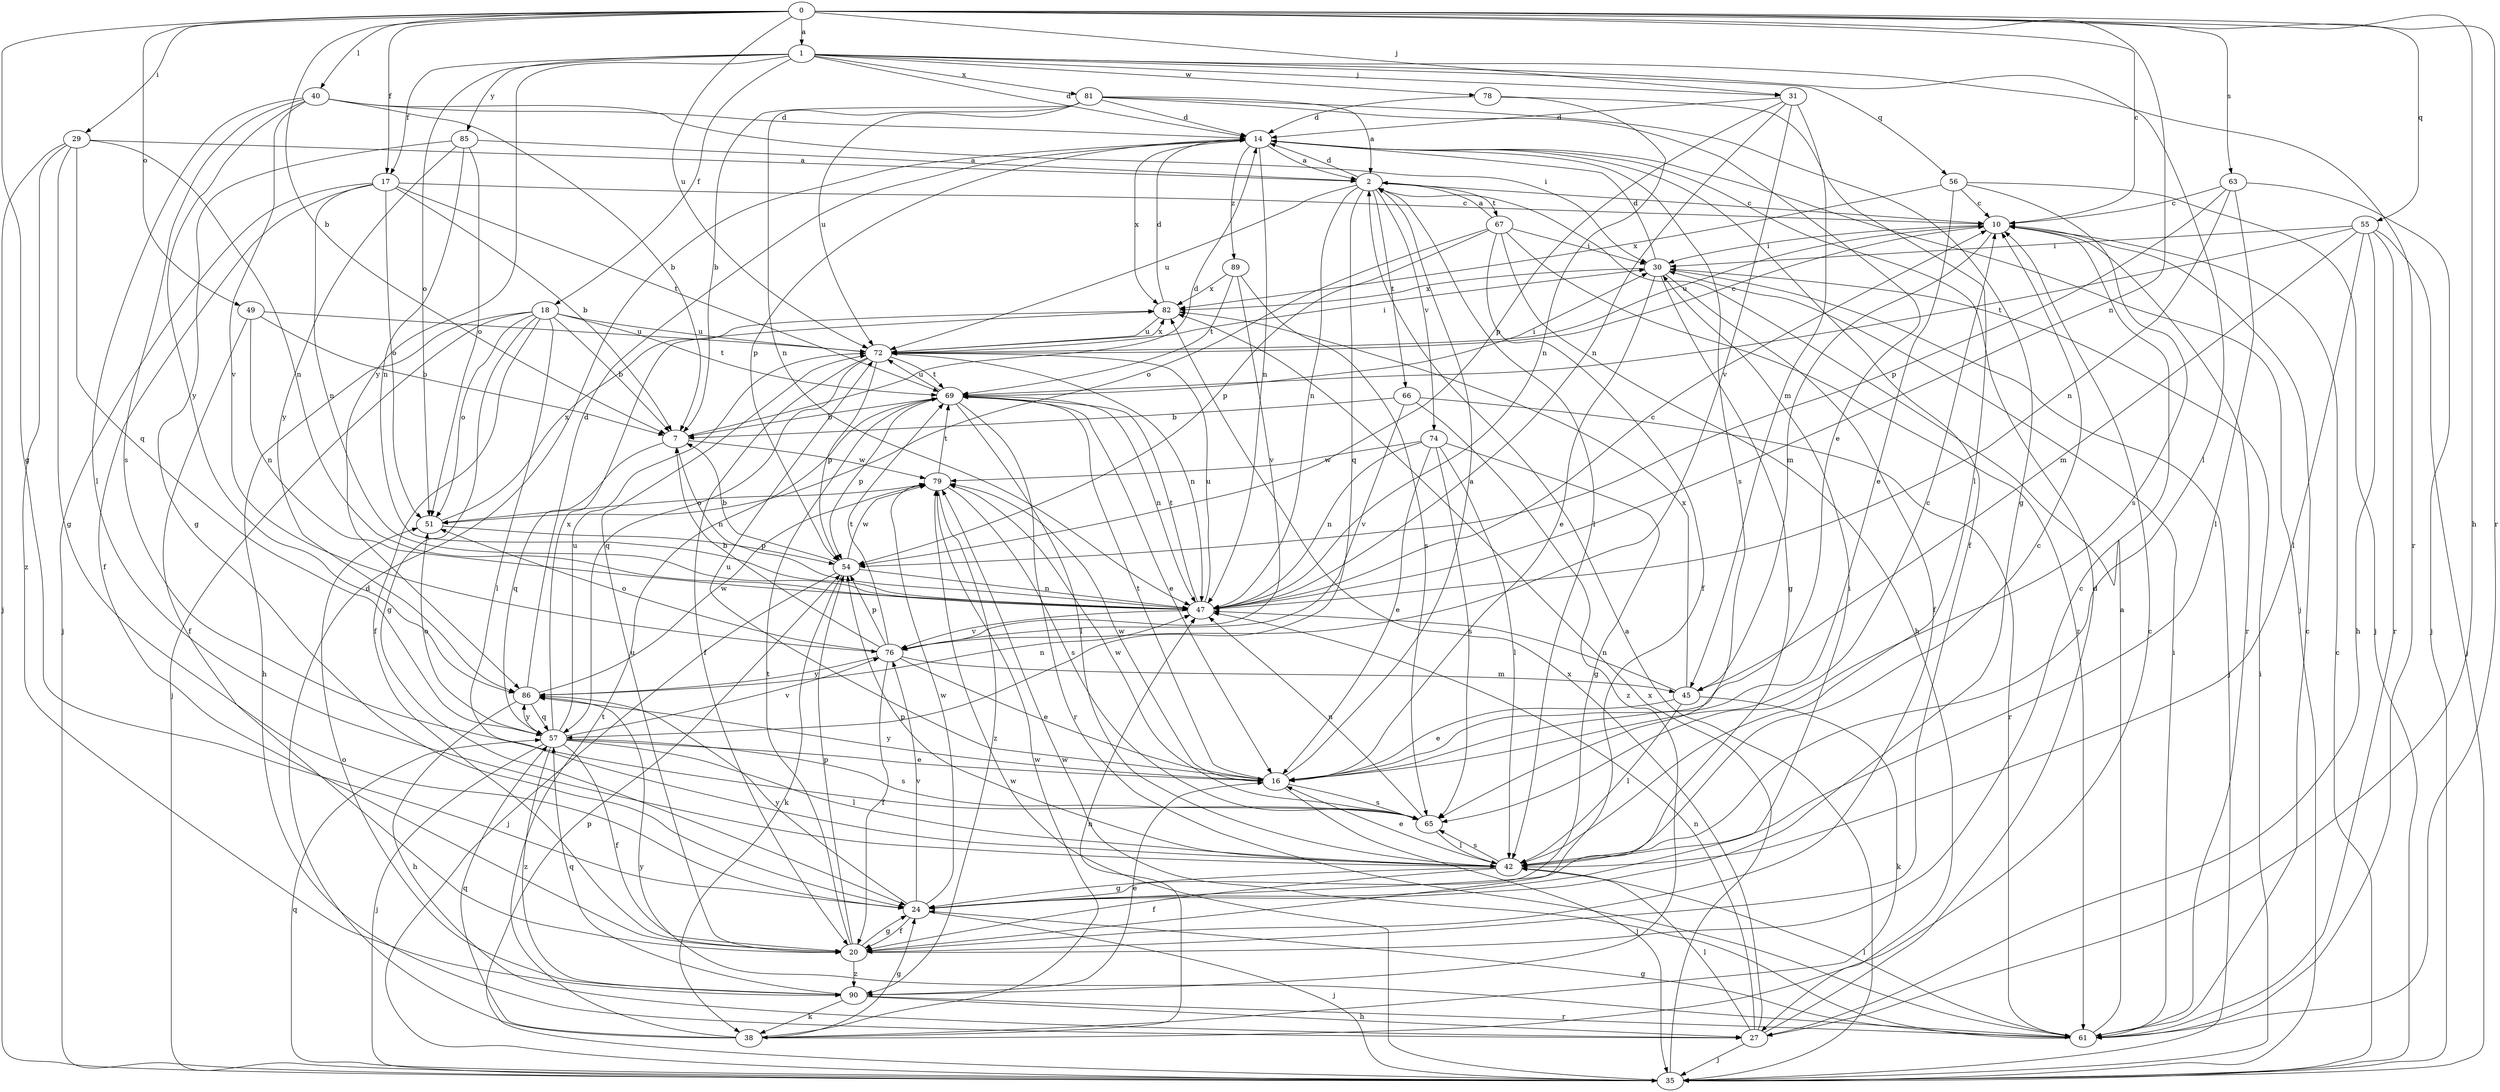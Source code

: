 strict digraph  {
0;
1;
2;
7;
10;
14;
16;
17;
18;
20;
24;
27;
29;
30;
31;
35;
38;
40;
42;
45;
47;
49;
51;
54;
55;
56;
57;
61;
63;
65;
66;
67;
69;
72;
74;
76;
78;
79;
81;
82;
85;
86;
89;
90;
0 -> 1  [label=a];
0 -> 7  [label=b];
0 -> 10  [label=c];
0 -> 17  [label=f];
0 -> 24  [label=g];
0 -> 27  [label=h];
0 -> 29  [label=i];
0 -> 31  [label=j];
0 -> 40  [label=l];
0 -> 47  [label=n];
0 -> 49  [label=o];
0 -> 55  [label=q];
0 -> 61  [label=r];
0 -> 63  [label=s];
0 -> 72  [label=u];
1 -> 14  [label=d];
1 -> 17  [label=f];
1 -> 18  [label=f];
1 -> 31  [label=j];
1 -> 42  [label=l];
1 -> 51  [label=o];
1 -> 56  [label=q];
1 -> 61  [label=r];
1 -> 78  [label=w];
1 -> 81  [label=x];
1 -> 85  [label=y];
1 -> 86  [label=y];
2 -> 10  [label=c];
2 -> 14  [label=d];
2 -> 42  [label=l];
2 -> 47  [label=n];
2 -> 57  [label=q];
2 -> 66  [label=t];
2 -> 67  [label=t];
2 -> 72  [label=u];
2 -> 74  [label=v];
7 -> 14  [label=d];
7 -> 47  [label=n];
7 -> 57  [label=q];
7 -> 79  [label=w];
10 -> 30  [label=i];
10 -> 45  [label=m];
10 -> 61  [label=r];
10 -> 72  [label=u];
14 -> 2  [label=a];
14 -> 20  [label=f];
14 -> 35  [label=j];
14 -> 47  [label=n];
14 -> 54  [label=p];
14 -> 65  [label=s];
14 -> 82  [label=x];
14 -> 89  [label=z];
16 -> 2  [label=a];
16 -> 10  [label=c];
16 -> 35  [label=j];
16 -> 65  [label=s];
16 -> 69  [label=t];
16 -> 72  [label=u];
16 -> 79  [label=w];
16 -> 86  [label=y];
17 -> 7  [label=b];
17 -> 10  [label=c];
17 -> 20  [label=f];
17 -> 35  [label=j];
17 -> 47  [label=n];
17 -> 51  [label=o];
17 -> 69  [label=t];
18 -> 7  [label=b];
18 -> 20  [label=f];
18 -> 24  [label=g];
18 -> 27  [label=h];
18 -> 35  [label=j];
18 -> 42  [label=l];
18 -> 51  [label=o];
18 -> 69  [label=t];
18 -> 72  [label=u];
20 -> 10  [label=c];
20 -> 24  [label=g];
20 -> 54  [label=p];
20 -> 69  [label=t];
20 -> 72  [label=u];
20 -> 90  [label=z];
24 -> 20  [label=f];
24 -> 30  [label=i];
24 -> 35  [label=j];
24 -> 76  [label=v];
24 -> 79  [label=w];
24 -> 86  [label=y];
27 -> 14  [label=d];
27 -> 35  [label=j];
27 -> 42  [label=l];
27 -> 47  [label=n];
27 -> 82  [label=x];
29 -> 2  [label=a];
29 -> 24  [label=g];
29 -> 35  [label=j];
29 -> 47  [label=n];
29 -> 57  [label=q];
29 -> 90  [label=z];
30 -> 14  [label=d];
30 -> 16  [label=e];
30 -> 20  [label=f];
30 -> 24  [label=g];
30 -> 35  [label=j];
30 -> 82  [label=x];
31 -> 14  [label=d];
31 -> 45  [label=m];
31 -> 47  [label=n];
31 -> 54  [label=p];
31 -> 76  [label=v];
35 -> 2  [label=a];
35 -> 10  [label=c];
35 -> 30  [label=i];
35 -> 54  [label=p];
35 -> 57  [label=q];
35 -> 79  [label=w];
35 -> 82  [label=x];
38 -> 10  [label=c];
38 -> 14  [label=d];
38 -> 24  [label=g];
38 -> 47  [label=n];
38 -> 57  [label=q];
38 -> 69  [label=t];
38 -> 79  [label=w];
40 -> 7  [label=b];
40 -> 14  [label=d];
40 -> 30  [label=i];
40 -> 42  [label=l];
40 -> 65  [label=s];
40 -> 76  [label=v];
40 -> 86  [label=y];
42 -> 10  [label=c];
42 -> 16  [label=e];
42 -> 20  [label=f];
42 -> 24  [label=g];
42 -> 54  [label=p];
42 -> 65  [label=s];
45 -> 16  [label=e];
45 -> 38  [label=k];
45 -> 42  [label=l];
45 -> 47  [label=n];
45 -> 82  [label=x];
47 -> 10  [label=c];
47 -> 69  [label=t];
47 -> 72  [label=u];
47 -> 76  [label=v];
49 -> 7  [label=b];
49 -> 20  [label=f];
49 -> 47  [label=n];
49 -> 72  [label=u];
51 -> 54  [label=p];
51 -> 82  [label=x];
54 -> 7  [label=b];
54 -> 35  [label=j];
54 -> 38  [label=k];
54 -> 47  [label=n];
54 -> 79  [label=w];
55 -> 27  [label=h];
55 -> 30  [label=i];
55 -> 35  [label=j];
55 -> 42  [label=l];
55 -> 45  [label=m];
55 -> 61  [label=r];
55 -> 69  [label=t];
56 -> 10  [label=c];
56 -> 16  [label=e];
56 -> 35  [label=j];
56 -> 65  [label=s];
56 -> 82  [label=x];
57 -> 16  [label=e];
57 -> 20  [label=f];
57 -> 35  [label=j];
57 -> 42  [label=l];
57 -> 51  [label=o];
57 -> 65  [label=s];
57 -> 72  [label=u];
57 -> 76  [label=v];
57 -> 82  [label=x];
57 -> 86  [label=y];
57 -> 90  [label=z];
61 -> 2  [label=a];
61 -> 10  [label=c];
61 -> 24  [label=g];
61 -> 30  [label=i];
61 -> 42  [label=l];
61 -> 79  [label=w];
61 -> 86  [label=y];
63 -> 10  [label=c];
63 -> 35  [label=j];
63 -> 42  [label=l];
63 -> 47  [label=n];
63 -> 54  [label=p];
65 -> 42  [label=l];
65 -> 47  [label=n];
65 -> 79  [label=w];
66 -> 7  [label=b];
66 -> 61  [label=r];
66 -> 76  [label=v];
66 -> 90  [label=z];
67 -> 2  [label=a];
67 -> 20  [label=f];
67 -> 27  [label=h];
67 -> 30  [label=i];
67 -> 51  [label=o];
67 -> 54  [label=p];
67 -> 61  [label=r];
69 -> 7  [label=b];
69 -> 16  [label=e];
69 -> 30  [label=i];
69 -> 42  [label=l];
69 -> 47  [label=n];
69 -> 54  [label=p];
69 -> 61  [label=r];
69 -> 72  [label=u];
72 -> 10  [label=c];
72 -> 20  [label=f];
72 -> 30  [label=i];
72 -> 47  [label=n];
72 -> 54  [label=p];
72 -> 57  [label=q];
72 -> 69  [label=t];
72 -> 82  [label=x];
74 -> 16  [label=e];
74 -> 24  [label=g];
74 -> 42  [label=l];
74 -> 47  [label=n];
74 -> 65  [label=s];
74 -> 79  [label=w];
76 -> 7  [label=b];
76 -> 16  [label=e];
76 -> 20  [label=f];
76 -> 45  [label=m];
76 -> 51  [label=o];
76 -> 54  [label=p];
76 -> 69  [label=t];
76 -> 86  [label=y];
78 -> 14  [label=d];
78 -> 42  [label=l];
78 -> 47  [label=n];
79 -> 51  [label=o];
79 -> 65  [label=s];
79 -> 69  [label=t];
79 -> 90  [label=z];
81 -> 2  [label=a];
81 -> 7  [label=b];
81 -> 14  [label=d];
81 -> 16  [label=e];
81 -> 24  [label=g];
81 -> 47  [label=n];
81 -> 72  [label=u];
82 -> 14  [label=d];
82 -> 72  [label=u];
85 -> 2  [label=a];
85 -> 24  [label=g];
85 -> 47  [label=n];
85 -> 51  [label=o];
85 -> 86  [label=y];
86 -> 14  [label=d];
86 -> 27  [label=h];
86 -> 47  [label=n];
86 -> 57  [label=q];
86 -> 79  [label=w];
89 -> 65  [label=s];
89 -> 69  [label=t];
89 -> 76  [label=v];
89 -> 82  [label=x];
90 -> 16  [label=e];
90 -> 27  [label=h];
90 -> 38  [label=k];
90 -> 51  [label=o];
90 -> 57  [label=q];
90 -> 61  [label=r];
}
